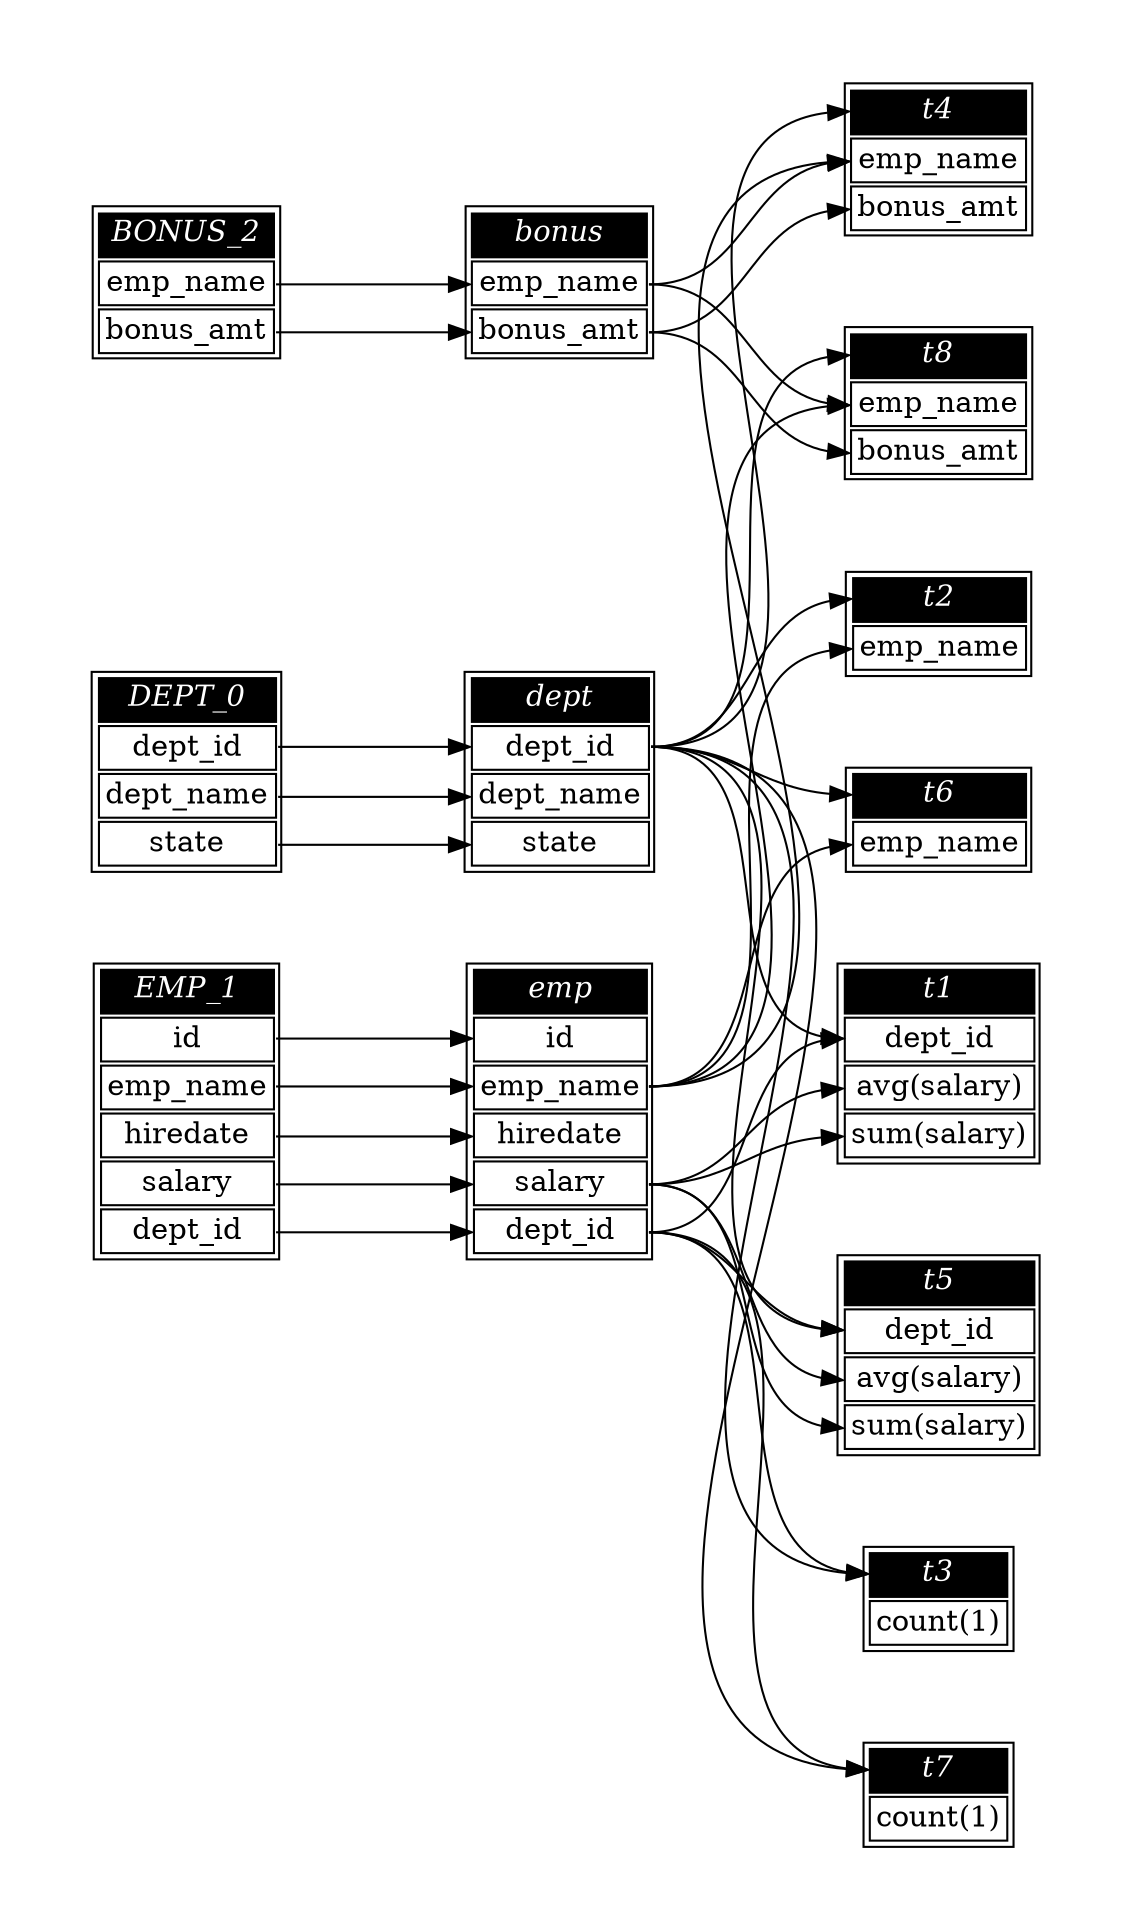// Automatically generated by SQLFlowTestSuite


digraph {
  graph [pad="0.5" nodesep="0.5" ranksep="1" fontname="Helvetica" rankdir=LR];
  node [shape=plaintext]

  
"BONUS_2" [color="black" label=<
<table>
  <tr><td bgcolor="black" port="nodeName"><i><font color="white">BONUS_2</font></i></td></tr>
  <tr><td port="0">emp_name</td></tr>
<tr><td port="1">bonus_amt</td></tr>
</table>>];
       

"DEPT_0" [color="black" label=<
<table>
  <tr><td bgcolor="black" port="nodeName"><i><font color="white">DEPT_0</font></i></td></tr>
  <tr><td port="0">dept_id</td></tr>
<tr><td port="1">dept_name</td></tr>
<tr><td port="2">state</td></tr>
</table>>];
       

"EMP_1" [color="black" label=<
<table>
  <tr><td bgcolor="black" port="nodeName"><i><font color="white">EMP_1</font></i></td></tr>
  <tr><td port="0">id</td></tr>
<tr><td port="1">emp_name</td></tr>
<tr><td port="2">hiredate</td></tr>
<tr><td port="3">salary</td></tr>
<tr><td port="4">dept_id</td></tr>
</table>>];
       

"bonus" [color="black" label=<
<table>
  <tr><td bgcolor="black" port="nodeName"><i><font color="white">bonus</font></i></td></tr>
  <tr><td port="0">emp_name</td></tr>
<tr><td port="1">bonus_amt</td></tr>
</table>>];
       

"dept" [color="black" label=<
<table>
  <tr><td bgcolor="black" port="nodeName"><i><font color="white">dept</font></i></td></tr>
  <tr><td port="0">dept_id</td></tr>
<tr><td port="1">dept_name</td></tr>
<tr><td port="2">state</td></tr>
</table>>];
       

"emp" [color="black" label=<
<table>
  <tr><td bgcolor="black" port="nodeName"><i><font color="white">emp</font></i></td></tr>
  <tr><td port="0">id</td></tr>
<tr><td port="1">emp_name</td></tr>
<tr><td port="2">hiredate</td></tr>
<tr><td port="3">salary</td></tr>
<tr><td port="4">dept_id</td></tr>
</table>>];
       

"t1" [color="black" label=<
<table>
  <tr><td bgcolor="black" port="nodeName"><i><font color="white">t1</font></i></td></tr>
  <tr><td port="0">dept_id</td></tr>
<tr><td port="1">avg(salary)</td></tr>
<tr><td port="2">sum(salary)</td></tr>
</table>>];
       

"t2" [color="black" label=<
<table>
  <tr><td bgcolor="black" port="nodeName"><i><font color="white">t2</font></i></td></tr>
  <tr><td port="0">emp_name</td></tr>
</table>>];
       

"t3" [color="black" label=<
<table>
  <tr><td bgcolor="black" port="nodeName"><i><font color="white">t3</font></i></td></tr>
  <tr><td port="0">count(1)</td></tr>
</table>>];
       

"t4" [color="black" label=<
<table>
  <tr><td bgcolor="black" port="nodeName"><i><font color="white">t4</font></i></td></tr>
  <tr><td port="0">emp_name</td></tr>
<tr><td port="1">bonus_amt</td></tr>
</table>>];
       

"t5" [color="black" label=<
<table>
  <tr><td bgcolor="black" port="nodeName"><i><font color="white">t5</font></i></td></tr>
  <tr><td port="0">dept_id</td></tr>
<tr><td port="1">avg(salary)</td></tr>
<tr><td port="2">sum(salary)</td></tr>
</table>>];
       

"t6" [color="black" label=<
<table>
  <tr><td bgcolor="black" port="nodeName"><i><font color="white">t6</font></i></td></tr>
  <tr><td port="0">emp_name</td></tr>
</table>>];
       

"t7" [color="black" label=<
<table>
  <tr><td bgcolor="black" port="nodeName"><i><font color="white">t7</font></i></td></tr>
  <tr><td port="0">count(1)</td></tr>
</table>>];
       

"t8" [color="black" label=<
<table>
  <tr><td bgcolor="black" port="nodeName"><i><font color="white">t8</font></i></td></tr>
  <tr><td port="0">emp_name</td></tr>
<tr><td port="1">bonus_amt</td></tr>
</table>>];
       
  "BONUS_2":0 -> "bonus":0
"BONUS_2":1 -> "bonus":1
"DEPT_0":0 -> "dept":0
"DEPT_0":1 -> "dept":1
"DEPT_0":2 -> "dept":2
"EMP_1":0 -> "emp":0
"EMP_1":1 -> "emp":1
"EMP_1":2 -> "emp":2
"EMP_1":3 -> "emp":3
"EMP_1":4 -> "emp":4
"bonus":0 -> "t4":0
"bonus":0 -> "t8":0
"bonus":1 -> "t4":1
"bonus":1 -> "t8":1
"dept":0 -> "t1":0
"dept":0 -> "t2":nodeName
"dept":0 -> "t3":nodeName
"dept":0 -> "t4":nodeName
"dept":0 -> "t5":0
"dept":0 -> "t6":nodeName
"dept":0 -> "t7":nodeName
"dept":0 -> "t8":nodeName
"emp":1 -> "t2":0
"emp":1 -> "t4":0
"emp":1 -> "t6":0
"emp":1 -> "t8":0
"emp":3 -> "t1":1
"emp":3 -> "t1":2
"emp":3 -> "t5":1
"emp":3 -> "t5":2
"emp":4 -> "t1":0
"emp":4 -> "t3":nodeName
"emp":4 -> "t5":0
"emp":4 -> "t7":nodeName
}
       